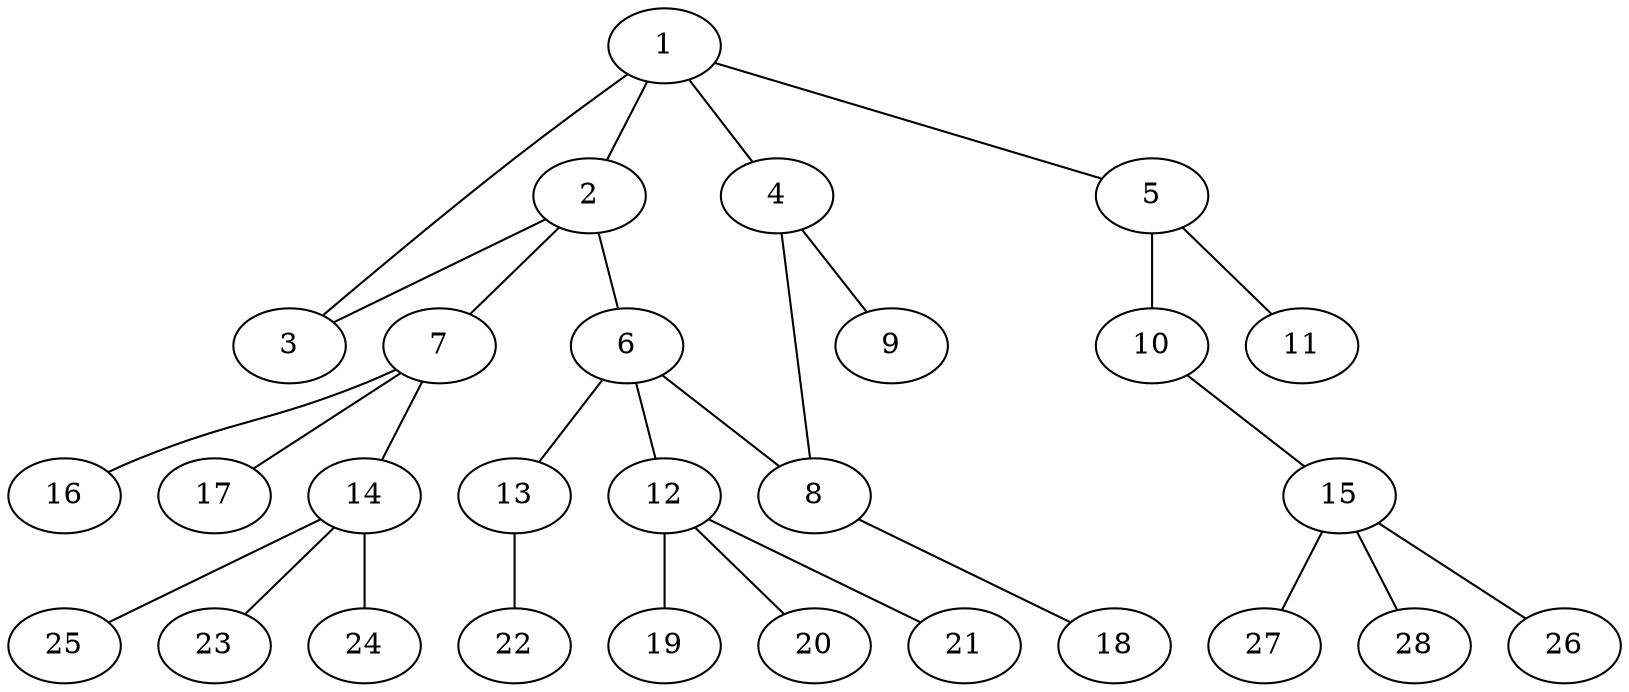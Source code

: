 graph molecule_2715 {
	1	 [chem=C];
	2	 [chem=C];
	1 -- 2	 [valence=1];
	3	 [chem=O];
	1 -- 3	 [valence=1];
	4	 [chem=C];
	1 -- 4	 [valence=1];
	5	 [chem=C];
	1 -- 5	 [valence=1];
	2 -- 3	 [valence=1];
	6	 [chem=C];
	2 -- 6	 [valence=1];
	7	 [chem=C];
	2 -- 7	 [valence=1];
	8	 [chem=N];
	4 -- 8	 [valence=1];
	9	 [chem=O];
	4 -- 9	 [valence=2];
	10	 [chem=O];
	5 -- 10	 [valence=1];
	11	 [chem=O];
	5 -- 11	 [valence=2];
	6 -- 8	 [valence=1];
	12	 [chem=C];
	6 -- 12	 [valence=1];
	13	 [chem=O];
	6 -- 13	 [valence=1];
	14	 [chem=C];
	7 -- 14	 [valence=1];
	16	 [chem=H];
	7 -- 16	 [valence=1];
	17	 [chem=H];
	7 -- 17	 [valence=1];
	18	 [chem=H];
	8 -- 18	 [valence=1];
	15	 [chem=C];
	10 -- 15	 [valence=1];
	19	 [chem=H];
	12 -- 19	 [valence=1];
	20	 [chem=H];
	12 -- 20	 [valence=1];
	21	 [chem=H];
	12 -- 21	 [valence=1];
	22	 [chem=H];
	13 -- 22	 [valence=1];
	23	 [chem=H];
	14 -- 23	 [valence=1];
	24	 [chem=H];
	14 -- 24	 [valence=1];
	25	 [chem=H];
	14 -- 25	 [valence=1];
	26	 [chem=H];
	15 -- 26	 [valence=1];
	27	 [chem=H];
	15 -- 27	 [valence=1];
	28	 [chem=H];
	15 -- 28	 [valence=1];
}
